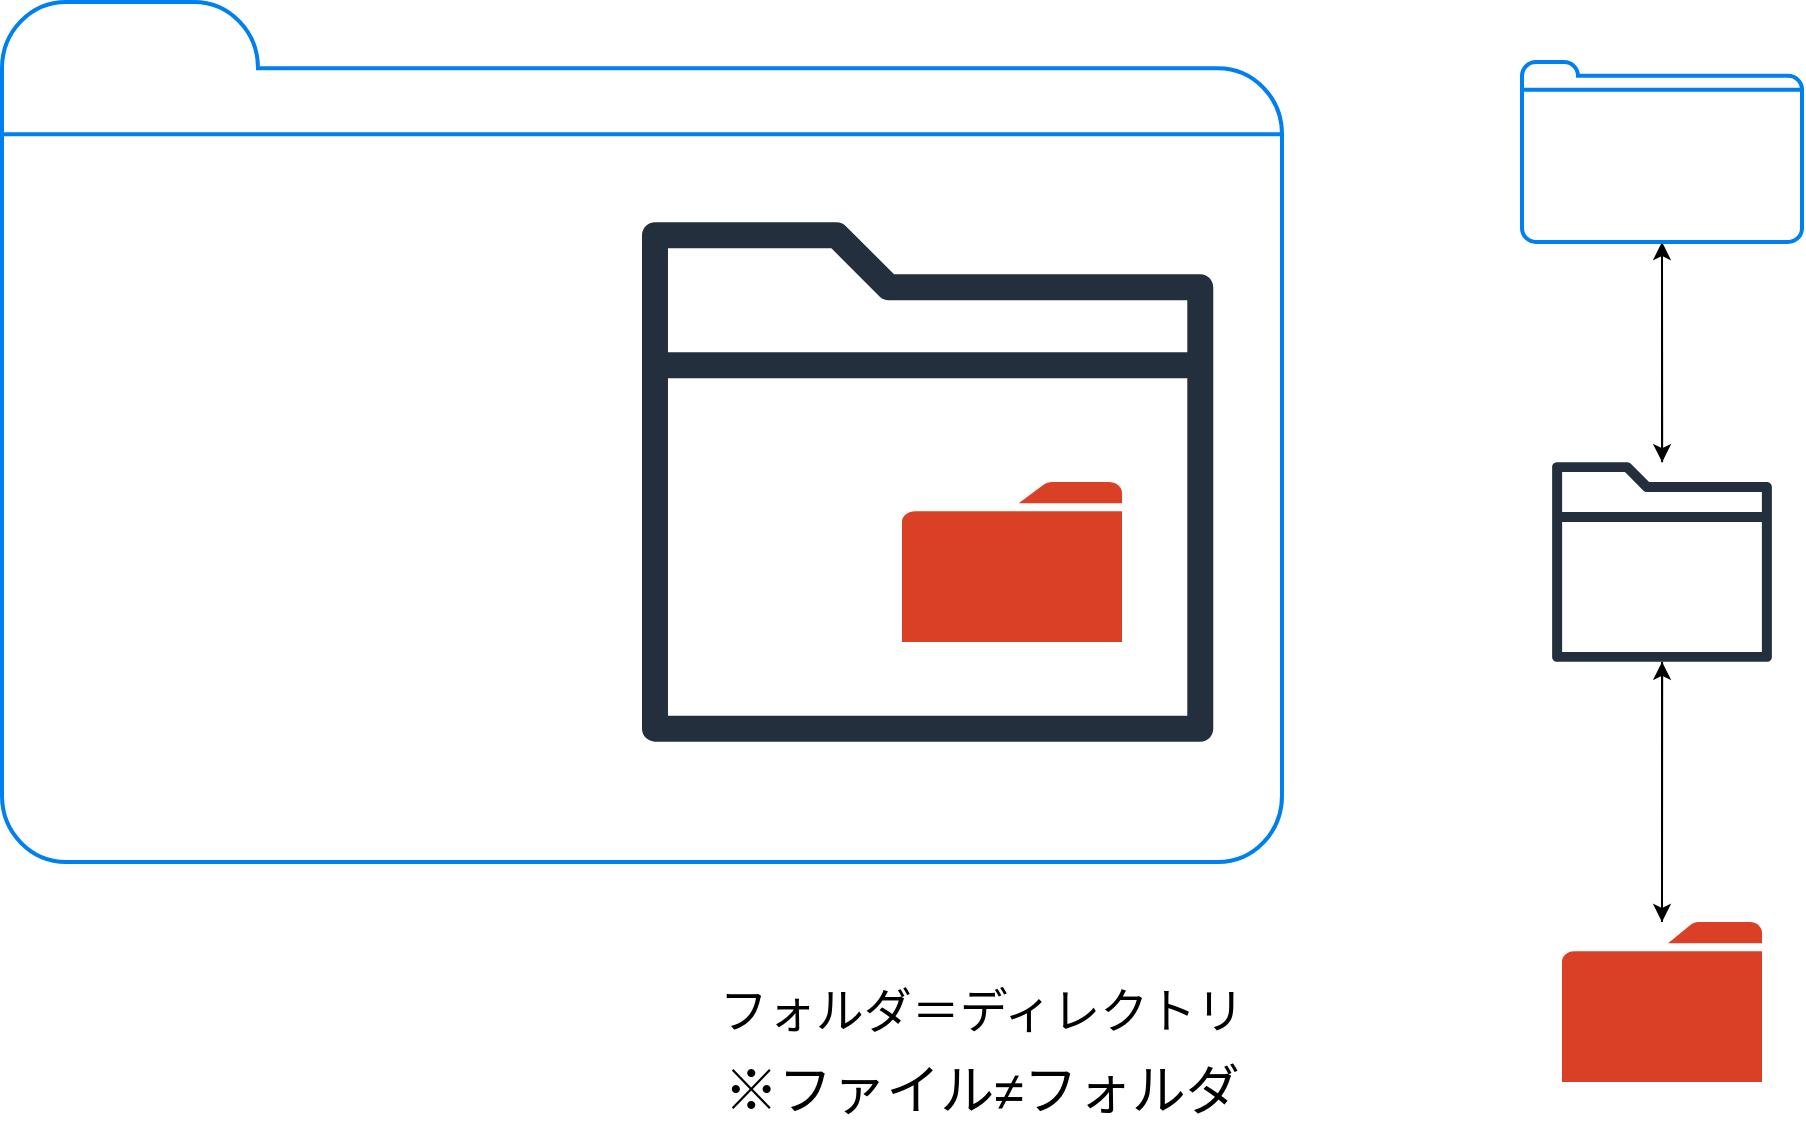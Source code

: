 <mxfile version="24.2.3" type="device">
  <diagram name="ページ1" id="huuIm6nH3cGwDslmiHKk">
    <mxGraphModel dx="1434" dy="780" grid="1" gridSize="10" guides="1" tooltips="1" connect="1" arrows="1" fold="1" page="1" pageScale="1" pageWidth="1169" pageHeight="827" math="0" shadow="0">
      <root>
        <mxCell id="0" />
        <mxCell id="1" parent="0" />
        <mxCell id="52nszVkXUsVwX9IPNMUu-1" value="" style="html=1;verticalLabelPosition=bottom;align=center;labelBackgroundColor=#ffffff;verticalAlign=top;strokeWidth=2;strokeColor=#0080F0;shadow=0;dashed=0;shape=mxgraph.ios7.icons.folder;" parent="1" vertex="1">
          <mxGeometry x="40" y="30" width="640" height="430" as="geometry" />
        </mxCell>
        <mxCell id="52nszVkXUsVwX9IPNMUu-2" value="" style="sketch=0;outlineConnect=0;fontColor=#232F3E;gradientColor=none;fillColor=#232F3D;strokeColor=none;dashed=0;verticalLabelPosition=bottom;verticalAlign=top;align=center;html=1;fontSize=12;fontStyle=0;aspect=fixed;pointerEvents=1;shape=mxgraph.aws4.folder;" parent="1" vertex="1">
          <mxGeometry x="360" y="140" width="285.63" height="260" as="geometry" />
        </mxCell>
        <mxCell id="52nszVkXUsVwX9IPNMUu-9" style="edgeStyle=orthogonalEdgeStyle;rounded=0;orthogonalLoop=1;jettySize=auto;html=1;" parent="1" source="52nszVkXUsVwX9IPNMUu-3" target="52nszVkXUsVwX9IPNMUu-8" edge="1">
          <mxGeometry relative="1" as="geometry" />
        </mxCell>
        <mxCell id="52nszVkXUsVwX9IPNMUu-12" style="edgeStyle=orthogonalEdgeStyle;rounded=0;orthogonalLoop=1;jettySize=auto;html=1;" parent="1" source="52nszVkXUsVwX9IPNMUu-3" edge="1">
          <mxGeometry relative="1" as="geometry">
            <mxPoint x="870.0" y="150" as="targetPoint" />
          </mxGeometry>
        </mxCell>
        <mxCell id="52nszVkXUsVwX9IPNMUu-3" value="" style="sketch=0;outlineConnect=0;fontColor=#232F3E;gradientColor=none;fillColor=#232F3D;strokeColor=none;dashed=0;verticalLabelPosition=bottom;verticalAlign=top;align=center;html=1;fontSize=12;fontStyle=0;aspect=fixed;pointerEvents=1;shape=mxgraph.aws4.folder;" parent="1" vertex="1">
          <mxGeometry x="815.07" y="260" width="109.86" height="100" as="geometry" />
        </mxCell>
        <mxCell id="52nszVkXUsVwX9IPNMUu-5" style="edgeStyle=orthogonalEdgeStyle;rounded=0;orthogonalLoop=1;jettySize=auto;html=1;" parent="1" source="52nszVkXUsVwX9IPNMUu-4" target="52nszVkXUsVwX9IPNMUu-3" edge="1">
          <mxGeometry relative="1" as="geometry" />
        </mxCell>
        <mxCell id="52nszVkXUsVwX9IPNMUu-4" value="" style="html=1;verticalLabelPosition=bottom;align=center;labelBackgroundColor=#ffffff;verticalAlign=top;strokeWidth=2;strokeColor=#0080F0;shadow=0;dashed=0;shape=mxgraph.ios7.icons.folder;" parent="1" vertex="1">
          <mxGeometry x="800" y="60" width="140" height="90" as="geometry" />
        </mxCell>
        <mxCell id="52nszVkXUsVwX9IPNMUu-6" value="&lt;font style=&quot;font-size: 24px;&quot;&gt;フォルダ＝ディレクトリ&lt;/font&gt;" style="text;html=1;strokeColor=none;fillColor=none;align=center;verticalAlign=middle;whiteSpace=wrap;rounded=0;" parent="1" vertex="1">
          <mxGeometry x="350" y="520" width="360" height="30" as="geometry" />
        </mxCell>
        <mxCell id="52nszVkXUsVwX9IPNMUu-7" value="" style="sketch=0;pointerEvents=1;shadow=0;dashed=0;html=1;strokeColor=none;labelPosition=center;verticalLabelPosition=bottom;verticalAlign=top;outlineConnect=0;align=center;shape=mxgraph.office.concepts.folder;fillColor=#DA4026;" parent="1" vertex="1">
          <mxGeometry x="490" y="270" width="110" height="80" as="geometry" />
        </mxCell>
        <mxCell id="52nszVkXUsVwX9IPNMUu-10" style="edgeStyle=orthogonalEdgeStyle;rounded=0;orthogonalLoop=1;jettySize=auto;html=1;" parent="1" source="52nszVkXUsVwX9IPNMUu-8" target="52nszVkXUsVwX9IPNMUu-3" edge="1">
          <mxGeometry relative="1" as="geometry" />
        </mxCell>
        <mxCell id="52nszVkXUsVwX9IPNMUu-8" value="" style="sketch=0;pointerEvents=1;shadow=0;dashed=0;html=1;strokeColor=none;labelPosition=center;verticalLabelPosition=bottom;verticalAlign=top;outlineConnect=0;align=center;shape=mxgraph.office.concepts.folder;fillColor=#DA4026;" parent="1" vertex="1">
          <mxGeometry x="820" y="490" width="100" height="80" as="geometry" />
        </mxCell>
        <mxCell id="5YVlh0Gv94FoLDe6SWkp-1" value="&lt;font style=&quot;font-size: 27px;&quot;&gt;※ファイル≠フォルダ&lt;/font&gt;" style="text;html=1;align=center;verticalAlign=middle;whiteSpace=wrap;rounded=0;" vertex="1" parent="1">
          <mxGeometry x="395" y="560" width="270" height="30" as="geometry" />
        </mxCell>
      </root>
    </mxGraphModel>
  </diagram>
</mxfile>
